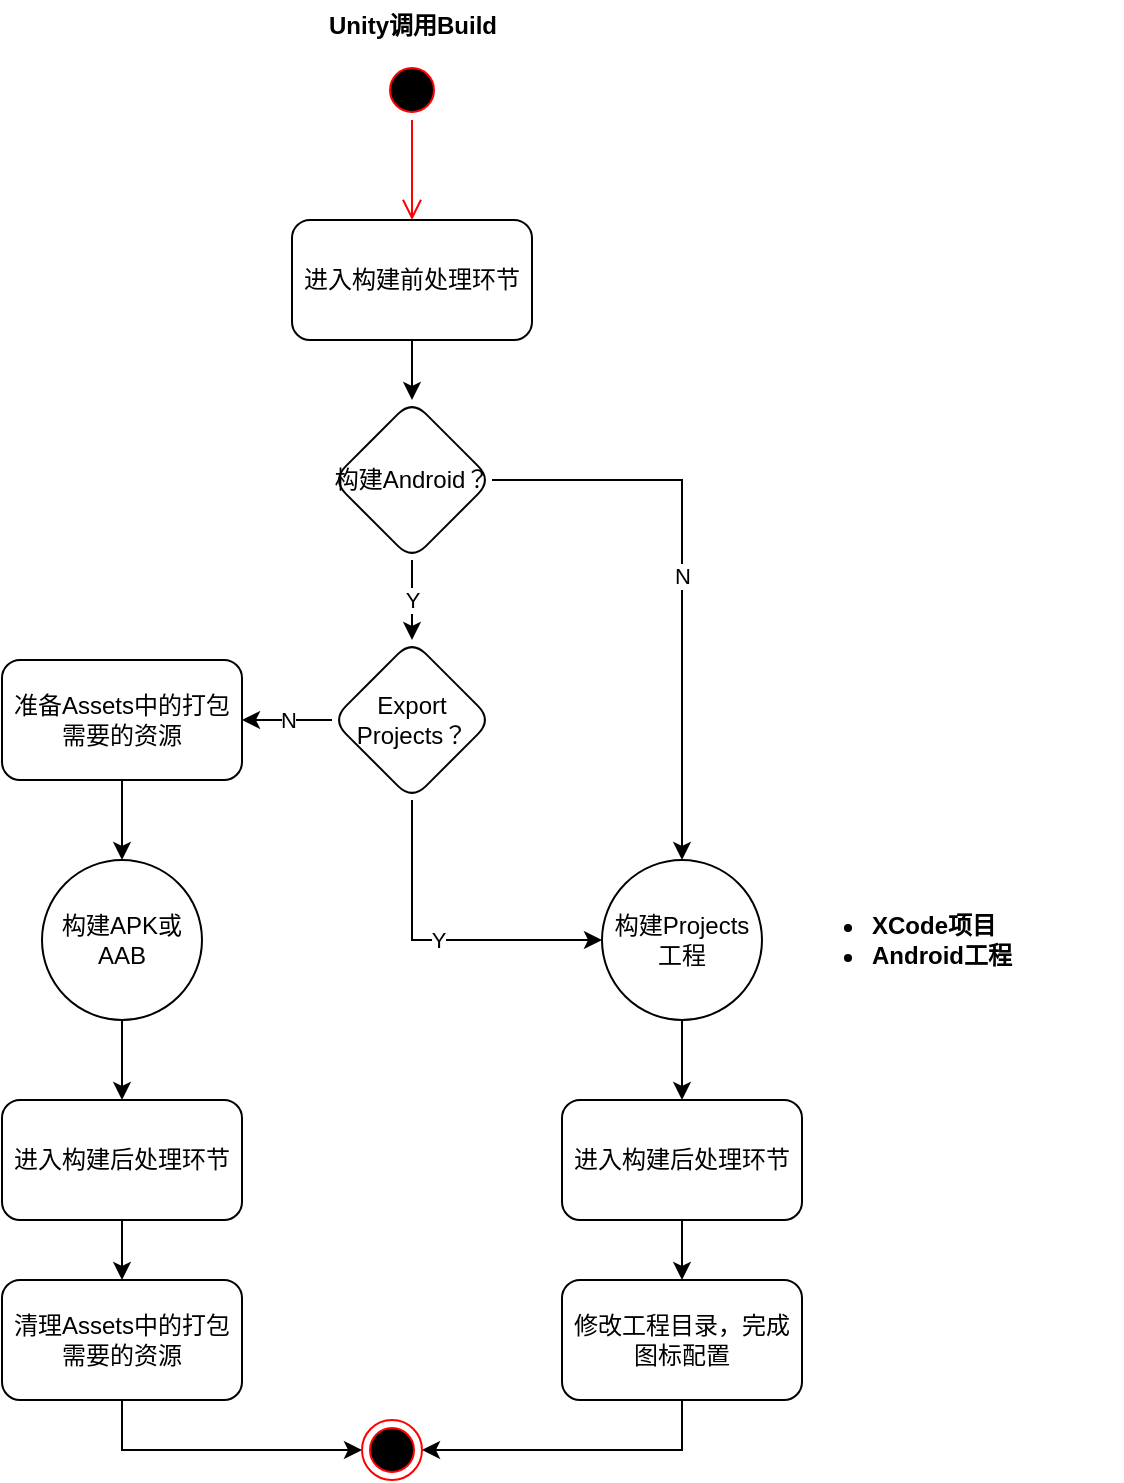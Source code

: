 <mxfile version="24.0.4" type="device">
  <diagram id="C5RBs43oDa-KdzZeNtuy" name="Page-1">
    <mxGraphModel dx="1434" dy="844" grid="1" gridSize="10" guides="1" tooltips="1" connect="1" arrows="1" fold="1" page="1" pageScale="1" pageWidth="827" pageHeight="1169" math="0" shadow="0">
      <root>
        <mxCell id="WIyWlLk6GJQsqaUBKTNV-0" />
        <mxCell id="WIyWlLk6GJQsqaUBKTNV-1" parent="WIyWlLk6GJQsqaUBKTNV-0" />
        <mxCell id="wu4lfFZXknNbD2lvHdHR-0" value="" style="ellipse;html=1;shape=startState;fillColor=#000000;strokeColor=#ff0000;" vertex="1" parent="WIyWlLk6GJQsqaUBKTNV-1">
          <mxGeometry x="360" y="160" width="30" height="30" as="geometry" />
        </mxCell>
        <mxCell id="wu4lfFZXknNbD2lvHdHR-1" value="" style="edgeStyle=orthogonalEdgeStyle;html=1;verticalAlign=bottom;endArrow=open;endSize=8;strokeColor=#ff0000;rounded=0;entryX=0.5;entryY=0;entryDx=0;entryDy=0;" edge="1" source="wu4lfFZXknNbD2lvHdHR-0" parent="WIyWlLk6GJQsqaUBKTNV-1" target="wu4lfFZXknNbD2lvHdHR-3">
          <mxGeometry relative="1" as="geometry">
            <mxPoint x="375" y="250" as="targetPoint" />
          </mxGeometry>
        </mxCell>
        <mxCell id="wu4lfFZXknNbD2lvHdHR-2" value="Unity调用Build" style="text;align=center;fontStyle=1;verticalAlign=middle;spacingLeft=3;spacingRight=3;strokeColor=none;rotatable=0;points=[[0,0.5],[1,0.5]];portConstraint=eastwest;html=1;" vertex="1" parent="WIyWlLk6GJQsqaUBKTNV-1">
          <mxGeometry x="335" y="130" width="80" height="26" as="geometry" />
        </mxCell>
        <mxCell id="wu4lfFZXknNbD2lvHdHR-5" value="" style="edgeStyle=orthogonalEdgeStyle;rounded=0;orthogonalLoop=1;jettySize=auto;html=1;" edge="1" parent="WIyWlLk6GJQsqaUBKTNV-1" source="wu4lfFZXknNbD2lvHdHR-3" target="wu4lfFZXknNbD2lvHdHR-4">
          <mxGeometry relative="1" as="geometry" />
        </mxCell>
        <mxCell id="wu4lfFZXknNbD2lvHdHR-3" value="进入构建前处理环节" style="rounded=1;whiteSpace=wrap;html=1;" vertex="1" parent="WIyWlLk6GJQsqaUBKTNV-1">
          <mxGeometry x="315" y="240" width="120" height="60" as="geometry" />
        </mxCell>
        <mxCell id="wu4lfFZXknNbD2lvHdHR-7" value="Y" style="edgeStyle=orthogonalEdgeStyle;rounded=0;orthogonalLoop=1;jettySize=auto;html=1;" edge="1" parent="WIyWlLk6GJQsqaUBKTNV-1" source="wu4lfFZXknNbD2lvHdHR-4" target="wu4lfFZXknNbD2lvHdHR-6">
          <mxGeometry relative="1" as="geometry" />
        </mxCell>
        <mxCell id="wu4lfFZXknNbD2lvHdHR-11" value="N" style="edgeStyle=orthogonalEdgeStyle;rounded=0;orthogonalLoop=1;jettySize=auto;html=1;" edge="1" parent="WIyWlLk6GJQsqaUBKTNV-1" source="wu4lfFZXknNbD2lvHdHR-4" target="wu4lfFZXknNbD2lvHdHR-10">
          <mxGeometry relative="1" as="geometry" />
        </mxCell>
        <mxCell id="wu4lfFZXknNbD2lvHdHR-4" value="构建Android？" style="rhombus;whiteSpace=wrap;html=1;rounded=1;" vertex="1" parent="WIyWlLk6GJQsqaUBKTNV-1">
          <mxGeometry x="335" y="330" width="80" height="80" as="geometry" />
        </mxCell>
        <mxCell id="wu4lfFZXknNbD2lvHdHR-9" value="N" style="edgeStyle=orthogonalEdgeStyle;rounded=0;orthogonalLoop=1;jettySize=auto;html=1;" edge="1" parent="WIyWlLk6GJQsqaUBKTNV-1" source="wu4lfFZXknNbD2lvHdHR-6" target="wu4lfFZXknNbD2lvHdHR-8">
          <mxGeometry relative="1" as="geometry" />
        </mxCell>
        <mxCell id="wu4lfFZXknNbD2lvHdHR-14" value="Y" style="edgeStyle=orthogonalEdgeStyle;rounded=0;orthogonalLoop=1;jettySize=auto;html=1;exitX=0.5;exitY=1;exitDx=0;exitDy=0;entryX=0;entryY=0.5;entryDx=0;entryDy=0;" edge="1" parent="WIyWlLk6GJQsqaUBKTNV-1" source="wu4lfFZXknNbD2lvHdHR-6" target="wu4lfFZXknNbD2lvHdHR-10">
          <mxGeometry relative="1" as="geometry" />
        </mxCell>
        <mxCell id="wu4lfFZXknNbD2lvHdHR-6" value="Export Projects？" style="rhombus;whiteSpace=wrap;html=1;rounded=1;" vertex="1" parent="WIyWlLk6GJQsqaUBKTNV-1">
          <mxGeometry x="335" y="450" width="80" height="80" as="geometry" />
        </mxCell>
        <mxCell id="wu4lfFZXknNbD2lvHdHR-13" value="" style="edgeStyle=orthogonalEdgeStyle;rounded=0;orthogonalLoop=1;jettySize=auto;html=1;" edge="1" parent="WIyWlLk6GJQsqaUBKTNV-1" source="wu4lfFZXknNbD2lvHdHR-8" target="wu4lfFZXknNbD2lvHdHR-12">
          <mxGeometry relative="1" as="geometry" />
        </mxCell>
        <mxCell id="wu4lfFZXknNbD2lvHdHR-8" value="准备Assets中的打包需要的资源" style="whiteSpace=wrap;html=1;rounded=1;" vertex="1" parent="WIyWlLk6GJQsqaUBKTNV-1">
          <mxGeometry x="170" y="460" width="120" height="60" as="geometry" />
        </mxCell>
        <mxCell id="wu4lfFZXknNbD2lvHdHR-22" value="" style="edgeStyle=orthogonalEdgeStyle;rounded=0;orthogonalLoop=1;jettySize=auto;html=1;" edge="1" parent="WIyWlLk6GJQsqaUBKTNV-1" source="wu4lfFZXknNbD2lvHdHR-10" target="wu4lfFZXknNbD2lvHdHR-21">
          <mxGeometry relative="1" as="geometry" />
        </mxCell>
        <mxCell id="wu4lfFZXknNbD2lvHdHR-10" value="构建Projects工程" style="ellipse;whiteSpace=wrap;html=1;rounded=1;" vertex="1" parent="WIyWlLk6GJQsqaUBKTNV-1">
          <mxGeometry x="470" y="560" width="80" height="80" as="geometry" />
        </mxCell>
        <mxCell id="wu4lfFZXknNbD2lvHdHR-20" value="" style="edgeStyle=orthogonalEdgeStyle;rounded=0;orthogonalLoop=1;jettySize=auto;html=1;" edge="1" parent="WIyWlLk6GJQsqaUBKTNV-1" source="wu4lfFZXknNbD2lvHdHR-12" target="wu4lfFZXknNbD2lvHdHR-19">
          <mxGeometry relative="1" as="geometry" />
        </mxCell>
        <mxCell id="wu4lfFZXknNbD2lvHdHR-12" value="构建APK或AAB" style="ellipse;whiteSpace=wrap;html=1;rounded=1;" vertex="1" parent="WIyWlLk6GJQsqaUBKTNV-1">
          <mxGeometry x="190" y="560" width="80" height="80" as="geometry" />
        </mxCell>
        <mxCell id="wu4lfFZXknNbD2lvHdHR-15" value="&lt;ul&gt;&lt;li&gt;XCode项目&lt;/li&gt;&lt;li&gt;Android工程&lt;/li&gt;&lt;/ul&gt;" style="text;align=left;fontStyle=1;verticalAlign=middle;spacingLeft=3;spacingRight=3;strokeColor=none;rotatable=0;points=[[0,0.5],[1,0.5]];portConstraint=eastwest;html=1;" vertex="1" parent="WIyWlLk6GJQsqaUBKTNV-1">
          <mxGeometry x="560" y="575" width="170" height="50" as="geometry" />
        </mxCell>
        <mxCell id="wu4lfFZXknNbD2lvHdHR-28" value="" style="edgeStyle=orthogonalEdgeStyle;rounded=0;orthogonalLoop=1;jettySize=auto;html=1;" edge="1" parent="WIyWlLk6GJQsqaUBKTNV-1" source="wu4lfFZXknNbD2lvHdHR-19" target="wu4lfFZXknNbD2lvHdHR-27">
          <mxGeometry relative="1" as="geometry" />
        </mxCell>
        <mxCell id="wu4lfFZXknNbD2lvHdHR-19" value="进入构建后处理环节" style="whiteSpace=wrap;html=1;rounded=1;" vertex="1" parent="WIyWlLk6GJQsqaUBKTNV-1">
          <mxGeometry x="170" y="680" width="120" height="60" as="geometry" />
        </mxCell>
        <mxCell id="wu4lfFZXknNbD2lvHdHR-26" value="" style="edgeStyle=orthogonalEdgeStyle;rounded=0;orthogonalLoop=1;jettySize=auto;html=1;" edge="1" parent="WIyWlLk6GJQsqaUBKTNV-1" source="wu4lfFZXknNbD2lvHdHR-21" target="wu4lfFZXknNbD2lvHdHR-25">
          <mxGeometry relative="1" as="geometry" />
        </mxCell>
        <mxCell id="wu4lfFZXknNbD2lvHdHR-21" value="进入构建后处理环节" style="whiteSpace=wrap;html=1;rounded=1;" vertex="1" parent="WIyWlLk6GJQsqaUBKTNV-1">
          <mxGeometry x="450" y="680" width="120" height="60" as="geometry" />
        </mxCell>
        <mxCell id="wu4lfFZXknNbD2lvHdHR-31" style="edgeStyle=orthogonalEdgeStyle;rounded=0;orthogonalLoop=1;jettySize=auto;html=1;exitX=0.5;exitY=1;exitDx=0;exitDy=0;entryX=1;entryY=0.5;entryDx=0;entryDy=0;" edge="1" parent="WIyWlLk6GJQsqaUBKTNV-1" source="wu4lfFZXknNbD2lvHdHR-25" target="wu4lfFZXknNbD2lvHdHR-29">
          <mxGeometry relative="1" as="geometry" />
        </mxCell>
        <mxCell id="wu4lfFZXknNbD2lvHdHR-25" value="修改工程目录，完成图标配置" style="whiteSpace=wrap;html=1;rounded=1;" vertex="1" parent="WIyWlLk6GJQsqaUBKTNV-1">
          <mxGeometry x="450" y="770" width="120" height="60" as="geometry" />
        </mxCell>
        <mxCell id="wu4lfFZXknNbD2lvHdHR-30" style="edgeStyle=orthogonalEdgeStyle;rounded=0;orthogonalLoop=1;jettySize=auto;html=1;exitX=0.5;exitY=1;exitDx=0;exitDy=0;entryX=0;entryY=0.5;entryDx=0;entryDy=0;" edge="1" parent="WIyWlLk6GJQsqaUBKTNV-1" source="wu4lfFZXknNbD2lvHdHR-27" target="wu4lfFZXknNbD2lvHdHR-29">
          <mxGeometry relative="1" as="geometry" />
        </mxCell>
        <mxCell id="wu4lfFZXknNbD2lvHdHR-27" value="清理Assets中的打包需要的资源" style="whiteSpace=wrap;html=1;rounded=1;" vertex="1" parent="WIyWlLk6GJQsqaUBKTNV-1">
          <mxGeometry x="170" y="770" width="120" height="60" as="geometry" />
        </mxCell>
        <mxCell id="wu4lfFZXknNbD2lvHdHR-29" value="" style="ellipse;html=1;shape=endState;fillColor=#000000;strokeColor=#ff0000;" vertex="1" parent="WIyWlLk6GJQsqaUBKTNV-1">
          <mxGeometry x="350" y="840" width="30" height="30" as="geometry" />
        </mxCell>
      </root>
    </mxGraphModel>
  </diagram>
</mxfile>
